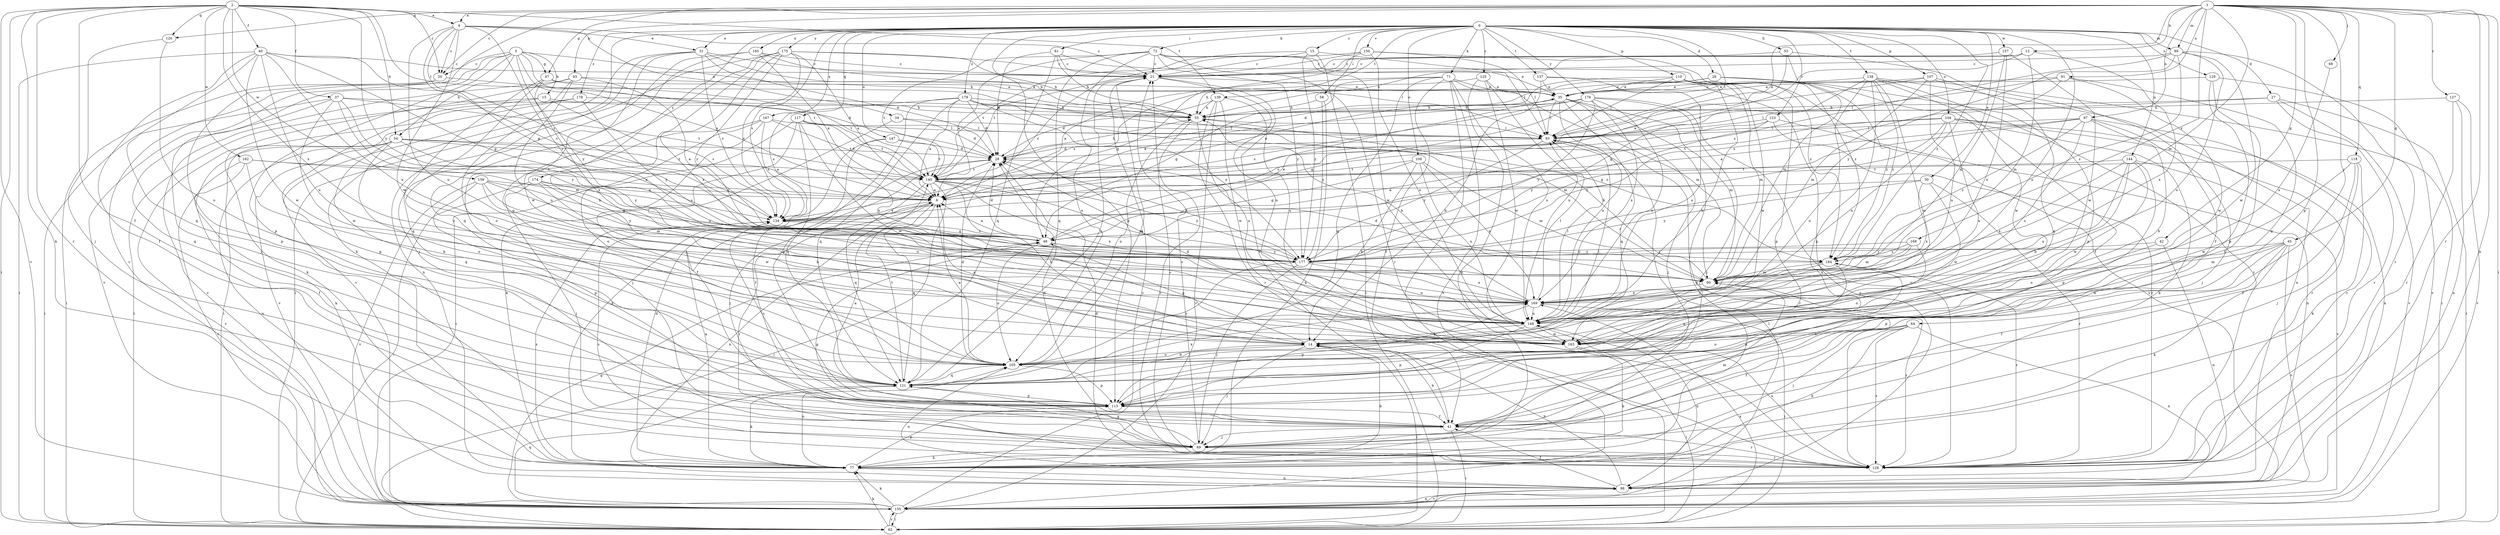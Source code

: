 strict digraph  {
0;
1;
2;
3;
4;
6;
12;
13;
14;
15;
20;
21;
26;
27;
28;
30;
31;
34;
35;
37;
40;
41;
42;
45;
47;
48;
53;
54;
55;
58;
61;
62;
64;
68;
69;
71;
72;
77;
83;
89;
90;
91;
93;
97;
98;
100;
104;
105;
107;
110;
113;
117;
118;
120;
121;
123;
125;
127;
128;
129;
134;
137;
138;
139;
140;
144;
147;
148;
150;
155;
157;
159;
162;
163;
165;
167;
168;
169;
174;
175;
176;
177;
178;
179;
184;
0 -> 15  [label=c];
0 -> 26  [label=d];
0 -> 27  [label=d];
0 -> 30  [label=e];
0 -> 31  [label=e];
0 -> 53  [label=h];
0 -> 58  [label=i];
0 -> 61  [label=i];
0 -> 71  [label=k];
0 -> 72  [label=k];
0 -> 77  [label=k];
0 -> 83  [label=l];
0 -> 89  [label=m];
0 -> 100  [label=o];
0 -> 104  [label=o];
0 -> 107  [label=p];
0 -> 110  [label=p];
0 -> 113  [label=p];
0 -> 117  [label=q];
0 -> 123  [label=r];
0 -> 125  [label=r];
0 -> 129  [label=s];
0 -> 134  [label=s];
0 -> 137  [label=t];
0 -> 138  [label=t];
0 -> 139  [label=t];
0 -> 144  [label=u];
0 -> 147  [label=u];
0 -> 148  [label=u];
0 -> 150  [label=v];
0 -> 157  [label=w];
0 -> 165  [label=x];
0 -> 167  [label=x];
0 -> 174  [label=y];
0 -> 175  [label=y];
0 -> 176  [label=y];
0 -> 178  [label=z];
0 -> 179  [label=z];
0 -> 184  [label=z];
1 -> 4  [label=a];
1 -> 12  [label=b];
1 -> 20  [label=c];
1 -> 28  [label=d];
1 -> 42  [label=g];
1 -> 45  [label=g];
1 -> 47  [label=g];
1 -> 62  [label=i];
1 -> 64  [label=j];
1 -> 68  [label=j];
1 -> 89  [label=m];
1 -> 90  [label=m];
1 -> 91  [label=n];
1 -> 93  [label=n];
1 -> 97  [label=n];
1 -> 98  [label=n];
1 -> 113  [label=p];
1 -> 118  [label=q];
1 -> 120  [label=q];
1 -> 127  [label=r];
1 -> 128  [label=r];
1 -> 155  [label=v];
1 -> 168  [label=x];
2 -> 4  [label=a];
2 -> 20  [label=c];
2 -> 37  [label=f];
2 -> 40  [label=f];
2 -> 41  [label=f];
2 -> 54  [label=h];
2 -> 62  [label=i];
2 -> 77  [label=k];
2 -> 83  [label=l];
2 -> 120  [label=q];
2 -> 128  [label=r];
2 -> 139  [label=t];
2 -> 155  [label=v];
2 -> 159  [label=w];
2 -> 162  [label=w];
2 -> 169  [label=x];
2 -> 177  [label=y];
3 -> 6  [label=a];
3 -> 13  [label=b];
3 -> 20  [label=c];
3 -> 47  [label=g];
3 -> 54  [label=h];
3 -> 55  [label=h];
3 -> 69  [label=j];
3 -> 113  [label=p];
3 -> 140  [label=t];
3 -> 155  [label=v];
3 -> 177  [label=y];
4 -> 20  [label=c];
4 -> 21  [label=c];
4 -> 31  [label=e];
4 -> 34  [label=e];
4 -> 48  [label=g];
4 -> 134  [label=s];
4 -> 148  [label=u];
4 -> 163  [label=w];
4 -> 184  [label=z];
6 -> 21  [label=c];
6 -> 98  [label=n];
6 -> 121  [label=q];
6 -> 128  [label=r];
6 -> 134  [label=s];
12 -> 21  [label=c];
12 -> 55  [label=h];
12 -> 90  [label=m];
12 -> 140  [label=t];
12 -> 169  [label=x];
13 -> 55  [label=h];
13 -> 62  [label=i];
13 -> 113  [label=p];
13 -> 134  [label=s];
14 -> 6  [label=a];
14 -> 48  [label=g];
14 -> 62  [label=i];
14 -> 69  [label=j];
14 -> 105  [label=o];
15 -> 21  [label=c];
15 -> 62  [label=i];
15 -> 83  [label=l];
15 -> 140  [label=t];
15 -> 177  [label=y];
20 -> 28  [label=d];
20 -> 62  [label=i];
20 -> 113  [label=p];
21 -> 35  [label=e];
21 -> 41  [label=f];
21 -> 121  [label=q];
21 -> 148  [label=u];
26 -> 28  [label=d];
26 -> 35  [label=e];
26 -> 55  [label=h];
26 -> 113  [label=p];
26 -> 163  [label=w];
26 -> 184  [label=z];
27 -> 55  [label=h];
27 -> 62  [label=i];
27 -> 83  [label=l];
27 -> 128  [label=r];
27 -> 155  [label=v];
28 -> 55  [label=h];
28 -> 69  [label=j];
28 -> 140  [label=t];
30 -> 6  [label=a];
30 -> 128  [label=r];
30 -> 163  [label=w];
30 -> 169  [label=x];
30 -> 177  [label=y];
31 -> 21  [label=c];
31 -> 28  [label=d];
31 -> 55  [label=h];
31 -> 98  [label=n];
31 -> 134  [label=s];
31 -> 155  [label=v];
31 -> 163  [label=w];
34 -> 28  [label=d];
34 -> 83  [label=l];
34 -> 148  [label=u];
35 -> 55  [label=h];
35 -> 69  [label=j];
35 -> 77  [label=k];
35 -> 83  [label=l];
35 -> 90  [label=m];
35 -> 121  [label=q];
35 -> 148  [label=u];
37 -> 55  [label=h];
37 -> 62  [label=i];
37 -> 90  [label=m];
37 -> 121  [label=q];
37 -> 140  [label=t];
37 -> 163  [label=w];
37 -> 177  [label=y];
40 -> 21  [label=c];
40 -> 41  [label=f];
40 -> 48  [label=g];
40 -> 62  [label=i];
40 -> 121  [label=q];
40 -> 134  [label=s];
40 -> 148  [label=u];
40 -> 163  [label=w];
40 -> 169  [label=x];
41 -> 14  [label=b];
41 -> 28  [label=d];
41 -> 62  [label=i];
41 -> 69  [label=j];
41 -> 128  [label=r];
41 -> 184  [label=z];
42 -> 98  [label=n];
42 -> 148  [label=u];
42 -> 177  [label=y];
45 -> 41  [label=f];
45 -> 77  [label=k];
45 -> 90  [label=m];
45 -> 113  [label=p];
45 -> 155  [label=v];
45 -> 163  [label=w];
45 -> 177  [label=y];
47 -> 35  [label=e];
47 -> 105  [label=o];
47 -> 121  [label=q];
47 -> 140  [label=t];
47 -> 169  [label=x];
48 -> 6  [label=a];
48 -> 28  [label=d];
48 -> 35  [label=e];
48 -> 105  [label=o];
48 -> 134  [label=s];
48 -> 177  [label=y];
48 -> 184  [label=z];
53 -> 6  [label=a];
53 -> 21  [label=c];
53 -> 41  [label=f];
53 -> 90  [label=m];
54 -> 6  [label=a];
54 -> 28  [label=d];
54 -> 77  [label=k];
54 -> 98  [label=n];
54 -> 105  [label=o];
54 -> 121  [label=q];
54 -> 140  [label=t];
54 -> 155  [label=v];
54 -> 177  [label=y];
55 -> 83  [label=l];
55 -> 105  [label=o];
55 -> 128  [label=r];
55 -> 148  [label=u];
58 -> 55  [label=h];
58 -> 77  [label=k];
58 -> 177  [label=y];
61 -> 21  [label=c];
61 -> 28  [label=d];
61 -> 55  [label=h];
61 -> 121  [label=q];
61 -> 184  [label=z];
62 -> 77  [label=k];
62 -> 155  [label=v];
62 -> 169  [label=x];
64 -> 14  [label=b];
64 -> 41  [label=f];
64 -> 69  [label=j];
64 -> 77  [label=k];
64 -> 98  [label=n];
64 -> 105  [label=o];
64 -> 128  [label=r];
68 -> 148  [label=u];
69 -> 21  [label=c];
69 -> 48  [label=g];
69 -> 77  [label=k];
69 -> 90  [label=m];
69 -> 121  [label=q];
69 -> 128  [label=r];
71 -> 6  [label=a];
71 -> 35  [label=e];
71 -> 41  [label=f];
71 -> 48  [label=g];
71 -> 62  [label=i];
71 -> 90  [label=m];
71 -> 121  [label=q];
71 -> 148  [label=u];
71 -> 155  [label=v];
72 -> 6  [label=a];
72 -> 21  [label=c];
72 -> 35  [label=e];
72 -> 105  [label=o];
72 -> 121  [label=q];
72 -> 128  [label=r];
72 -> 140  [label=t];
72 -> 163  [label=w];
72 -> 177  [label=y];
77 -> 6  [label=a];
77 -> 14  [label=b];
77 -> 28  [label=d];
77 -> 98  [label=n];
77 -> 105  [label=o];
77 -> 113  [label=p];
77 -> 134  [label=s];
83 -> 28  [label=d];
83 -> 128  [label=r];
83 -> 177  [label=y];
89 -> 21  [label=c];
89 -> 128  [label=r];
89 -> 134  [label=s];
89 -> 148  [label=u];
89 -> 163  [label=w];
89 -> 177  [label=y];
89 -> 184  [label=z];
90 -> 28  [label=d];
90 -> 55  [label=h];
90 -> 128  [label=r];
90 -> 169  [label=x];
91 -> 35  [label=e];
91 -> 83  [label=l];
91 -> 121  [label=q];
91 -> 134  [label=s];
91 -> 163  [label=w];
93 -> 35  [label=e];
93 -> 77  [label=k];
93 -> 105  [label=o];
93 -> 148  [label=u];
93 -> 155  [label=v];
93 -> 48  [label=a];
97 -> 6  [label=a];
97 -> 14  [label=b];
97 -> 48  [label=g];
97 -> 69  [label=j];
97 -> 83  [label=l];
97 -> 128  [label=r];
97 -> 148  [label=u];
97 -> 184  [label=z];
98 -> 14  [label=b];
98 -> 41  [label=f];
98 -> 105  [label=o];
98 -> 155  [label=v];
100 -> 14  [label=b];
100 -> 48  [label=g];
100 -> 90  [label=m];
100 -> 140  [label=t];
100 -> 148  [label=u];
100 -> 169  [label=x];
104 -> 77  [label=k];
104 -> 83  [label=l];
104 -> 98  [label=n];
104 -> 128  [label=r];
104 -> 140  [label=t];
104 -> 148  [label=u];
104 -> 169  [label=x];
104 -> 177  [label=y];
105 -> 6  [label=a];
105 -> 14  [label=b];
105 -> 28  [label=d];
105 -> 83  [label=l];
105 -> 113  [label=p];
105 -> 121  [label=q];
107 -> 35  [label=e];
107 -> 62  [label=i];
107 -> 83  [label=l];
107 -> 90  [label=m];
107 -> 121  [label=q];
107 -> 148  [label=u];
110 -> 6  [label=a];
110 -> 14  [label=b];
110 -> 35  [label=e];
110 -> 83  [label=l];
110 -> 90  [label=m];
110 -> 113  [label=p];
110 -> 155  [label=v];
110 -> 163  [label=w];
113 -> 6  [label=a];
113 -> 41  [label=f];
113 -> 134  [label=s];
117 -> 62  [label=i];
117 -> 77  [label=k];
117 -> 83  [label=l];
117 -> 121  [label=q];
117 -> 140  [label=t];
117 -> 163  [label=w];
117 -> 169  [label=x];
118 -> 41  [label=f];
118 -> 69  [label=j];
118 -> 77  [label=k];
118 -> 140  [label=t];
118 -> 163  [label=w];
120 -> 69  [label=j];
120 -> 105  [label=o];
121 -> 21  [label=c];
121 -> 77  [label=k];
121 -> 113  [label=p];
121 -> 140  [label=t];
121 -> 169  [label=x];
123 -> 83  [label=l];
123 -> 98  [label=n];
123 -> 128  [label=r];
123 -> 134  [label=s];
123 -> 177  [label=y];
125 -> 35  [label=e];
125 -> 77  [label=k];
125 -> 134  [label=s];
125 -> 148  [label=u];
125 -> 163  [label=w];
127 -> 55  [label=h];
127 -> 98  [label=n];
127 -> 128  [label=r];
127 -> 155  [label=v];
128 -> 21  [label=c];
128 -> 28  [label=d];
128 -> 134  [label=s];
128 -> 148  [label=u];
129 -> 35  [label=e];
129 -> 41  [label=f];
129 -> 113  [label=p];
129 -> 155  [label=v];
134 -> 48  [label=g];
137 -> 14  [label=b];
137 -> 35  [label=e];
137 -> 148  [label=u];
137 -> 155  [label=v];
138 -> 35  [label=e];
138 -> 41  [label=f];
138 -> 48  [label=g];
138 -> 98  [label=n];
138 -> 105  [label=o];
138 -> 113  [label=p];
138 -> 128  [label=r];
138 -> 163  [label=w];
138 -> 184  [label=z];
139 -> 28  [label=d];
139 -> 55  [label=h];
139 -> 128  [label=r];
139 -> 148  [label=u];
139 -> 155  [label=v];
139 -> 163  [label=w];
140 -> 6  [label=a];
140 -> 14  [label=b];
140 -> 62  [label=i];
140 -> 90  [label=m];
140 -> 121  [label=q];
140 -> 169  [label=x];
140 -> 177  [label=y];
144 -> 14  [label=b];
144 -> 113  [label=p];
144 -> 140  [label=t];
144 -> 148  [label=u];
144 -> 155  [label=v];
144 -> 163  [label=w];
144 -> 169  [label=x];
147 -> 28  [label=d];
147 -> 41  [label=f];
147 -> 77  [label=k];
147 -> 140  [label=t];
148 -> 14  [label=b];
148 -> 83  [label=l];
148 -> 98  [label=n];
148 -> 113  [label=p];
148 -> 163  [label=w];
150 -> 21  [label=c];
150 -> 48  [label=g];
150 -> 83  [label=l];
150 -> 140  [label=t];
150 -> 148  [label=u];
150 -> 184  [label=z];
155 -> 21  [label=c];
155 -> 48  [label=g];
155 -> 62  [label=i];
155 -> 77  [label=k];
155 -> 83  [label=l];
155 -> 98  [label=n];
155 -> 121  [label=q];
157 -> 21  [label=c];
157 -> 90  [label=m];
157 -> 163  [label=w];
157 -> 169  [label=x];
159 -> 6  [label=a];
159 -> 48  [label=g];
159 -> 90  [label=m];
159 -> 113  [label=p];
159 -> 155  [label=v];
159 -> 163  [label=w];
159 -> 177  [label=y];
162 -> 6  [label=a];
162 -> 14  [label=b];
162 -> 41  [label=f];
162 -> 140  [label=t];
162 -> 155  [label=v];
163 -> 28  [label=d];
163 -> 62  [label=i];
163 -> 77  [label=k];
165 -> 6  [label=a];
165 -> 21  [label=c];
165 -> 69  [label=j];
165 -> 83  [label=l];
165 -> 121  [label=q];
167 -> 41  [label=f];
167 -> 69  [label=j];
167 -> 83  [label=l];
167 -> 105  [label=o];
167 -> 134  [label=s];
167 -> 140  [label=t];
168 -> 90  [label=m];
168 -> 105  [label=o];
168 -> 169  [label=x];
168 -> 177  [label=y];
168 -> 184  [label=z];
169 -> 55  [label=h];
169 -> 62  [label=i];
169 -> 83  [label=l];
169 -> 113  [label=p];
169 -> 148  [label=u];
174 -> 6  [label=a];
174 -> 14  [label=b];
174 -> 62  [label=i];
174 -> 69  [label=j];
174 -> 134  [label=s];
174 -> 148  [label=u];
175 -> 6  [label=a];
175 -> 14  [label=b];
175 -> 21  [label=c];
175 -> 55  [label=h];
175 -> 62  [label=i];
175 -> 105  [label=o];
175 -> 134  [label=s];
175 -> 169  [label=x];
175 -> 177  [label=y];
176 -> 6  [label=a];
176 -> 48  [label=g];
176 -> 55  [label=h];
176 -> 69  [label=j];
176 -> 128  [label=r];
176 -> 134  [label=s];
176 -> 148  [label=u];
176 -> 169  [label=x];
176 -> 177  [label=y];
177 -> 28  [label=d];
177 -> 69  [label=j];
177 -> 105  [label=o];
177 -> 148  [label=u];
177 -> 169  [label=x];
178 -> 55  [label=h];
178 -> 62  [label=i];
178 -> 155  [label=v];
178 -> 177  [label=y];
179 -> 6  [label=a];
179 -> 28  [label=d];
179 -> 55  [label=h];
179 -> 90  [label=m];
179 -> 113  [label=p];
179 -> 121  [label=q];
179 -> 134  [label=s];
179 -> 177  [label=y];
179 -> 184  [label=z];
184 -> 90  [label=m];
184 -> 121  [label=q];
184 -> 128  [label=r];
184 -> 148  [label=u];
}
